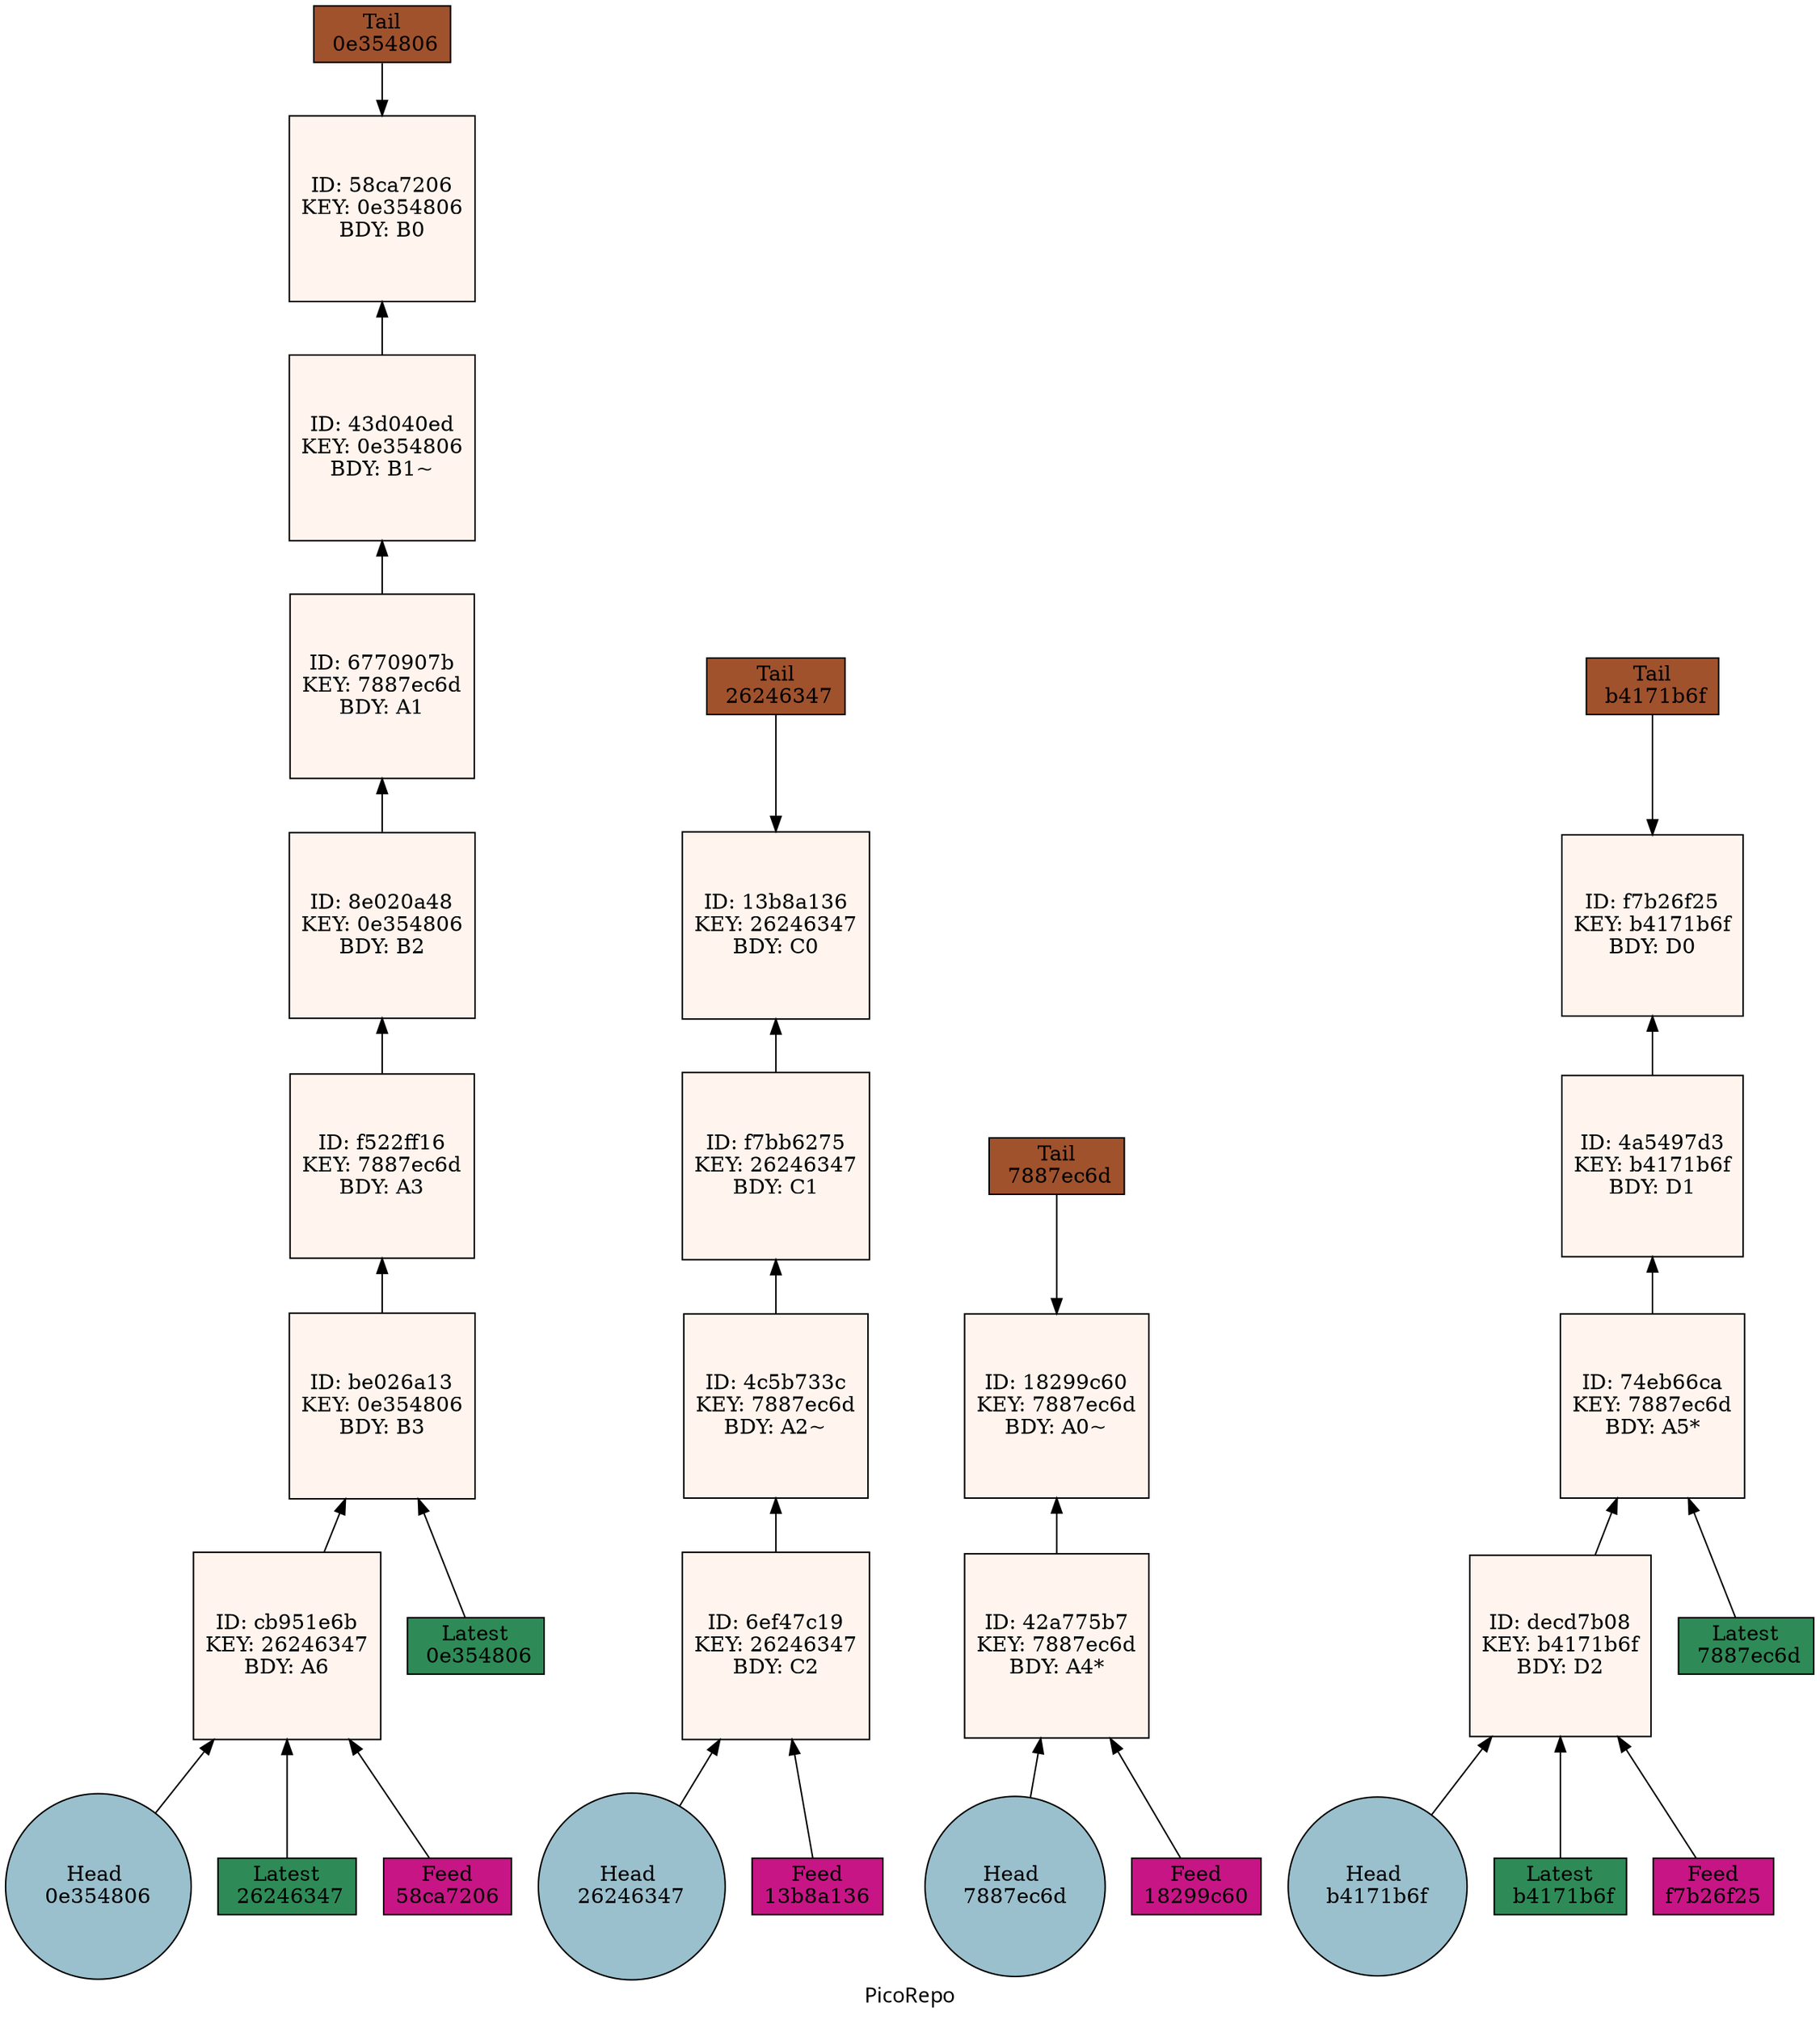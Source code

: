 
    digraph G {
      graph [fontname="fixed",overlap="false",center="1",ratio="compress",label="PicoRepo",rankdir=BT];
      node [style=filled,fillcolor=white,shape="circle"];
      // Nodes
  "H0e354806"[fillcolor=lightblue3,label="Head 
0e354806"];
"H26246347"[fillcolor=lightblue3,label="Head 
26246347"];
"H7887ec6d"[fillcolor=lightblue3,label="Head 
7887ec6d"];
"Hb4171b6f"[fillcolor=lightblue3,label="Head 
b4171b6f"];
"T58ca7206"[fillcolor=sienna,label="Tail
 0e354806",shape=box];
"T13b8a136"[fillcolor=sienna,label="Tail
 26246347",shape=box];
"T18299c60"[fillcolor=sienna,label="Tail
 7887ec6d",shape=box];
"Tf7b26f25"[fillcolor=sienna,label="Tail
 b4171b6f",shape=box];
"Lbe026a13"[fillcolor=seagreen,label="Latest
 0e354806",shape=box];
"Lcb951e6b"[fillcolor=seagreen,label="Latest
 26246347",shape=box];
"L74eb66ca"[fillcolor=seagreen,label="Latest
 7887ec6d",shape=box];
"Ldecd7b08"[fillcolor=seagreen,label="Latest
 b4171b6f",shape=box];
"F42a775b7"[fillcolor=mediumvioletred,label="Feed
18299c60",shape=box];
"F6ef47c19"[fillcolor=mediumvioletred,label="Feed
13b8a136",shape=box];
"Fcb951e6b"[fillcolor=mediumvioletred,label="Feed
58ca7206",shape=box];
"Fdecd7b08"[fillcolor=mediumvioletred,label="Feed
f7b26f25",shape=box];
"Bcb951e6b"[fillcolor=seashell,label="ID: cb951e6b
KEY: 26246347
BDY: A6",shape="square"];
"Bbe026a13"[fillcolor=seashell,label="ID: be026a13
KEY: 0e354806
BDY: B3",shape="square"];
"Bf522ff16"[fillcolor=seashell,label="ID: f522ff16
KEY: 7887ec6d
BDY: A3",shape="square"];
"B8e020a48"[fillcolor=seashell,label="ID: 8e020a48
KEY: 0e354806
BDY: B2",shape="square"];
"B6770907b"[fillcolor=seashell,label="ID: 6770907b
KEY: 7887ec6d
BDY: A1",shape="square"];
"B43d040ed"[fillcolor=seashell,label="ID: 43d040ed
KEY: 0e354806
BDY: B1~",shape="square"];
"B58ca7206"[fillcolor=seashell,label="ID: 58ca7206
KEY: 0e354806
BDY: B0",shape="square"];
"B6ef47c19"[fillcolor=seashell,label="ID: 6ef47c19
KEY: 26246347
BDY: C2",shape="square"];
"B4c5b733c"[fillcolor=seashell,label="ID: 4c5b733c
KEY: 7887ec6d
BDY: A2~",shape="square"];
"Bf7bb6275"[fillcolor=seashell,label="ID: f7bb6275
KEY: 26246347
BDY: C1",shape="square"];
"B13b8a136"[fillcolor=seashell,label="ID: 13b8a136
KEY: 26246347
BDY: C0",shape="square"];
"B42a775b7"[fillcolor=seashell,label="ID: 42a775b7
KEY: 7887ec6d
BDY: A4*",shape="square"];
"B18299c60"[fillcolor=seashell,label="ID: 18299c60
KEY: 7887ec6d
BDY: A0~",shape="square"];
"Bdecd7b08"[fillcolor=seashell,label="ID: decd7b08
KEY: b4171b6f
BDY: D2",shape="square"];
"B74eb66ca"[fillcolor=seashell,label="ID: 74eb66ca
KEY: 7887ec6d
BDY: A5*",shape="square"];
"B4a5497d3"[fillcolor=seashell,label="ID: 4a5497d3
KEY: b4171b6f
BDY: D1",shape="square"];
"Bf7b26f25"[fillcolor=seashell,label="ID: f7b26f25
KEY: b4171b6f
BDY: D0",shape="square"];
// Edges
"H0e354806" -> "Bcb951e6b";
"H26246347" -> "B6ef47c19";
"H7887ec6d" -> "B42a775b7";
"Hb4171b6f" -> "Bdecd7b08";
"B58ca7206" -> "T58ca7206"[dir=back];
"B13b8a136" -> "T13b8a136"[dir=back];
"B18299c60" -> "T18299c60"[dir=back];
"Bf7b26f25" -> "Tf7b26f25"[dir=back];
"Lbe026a13" -> "Bbe026a13";
"Lcb951e6b" -> "Bcb951e6b";
"L74eb66ca" -> "B74eb66ca";
"Ldecd7b08" -> "Bdecd7b08";
"F42a775b7" -> "B42a775b7";
"F6ef47c19" -> "B6ef47c19";
"Fcb951e6b" -> "Bcb951e6b";
"Fdecd7b08" -> "Bdecd7b08";
"Bcb951e6b" -> "Bbe026a13";
"Bbe026a13" -> "Bf522ff16";
"Bf522ff16" -> "B8e020a48";
"B8e020a48" -> "B6770907b";
"B6770907b" -> "B43d040ed";
"B43d040ed" -> "B58ca7206";
"B6ef47c19" -> "B4c5b733c";
"B4c5b733c" -> "Bf7bb6275";
"Bf7bb6275" -> "B13b8a136";
"B42a775b7" -> "B18299c60";
"Bdecd7b08" -> "B74eb66ca";
"B74eb66ca" -> "B4a5497d3";
"B4a5497d3" -> "Bf7b26f25";
}